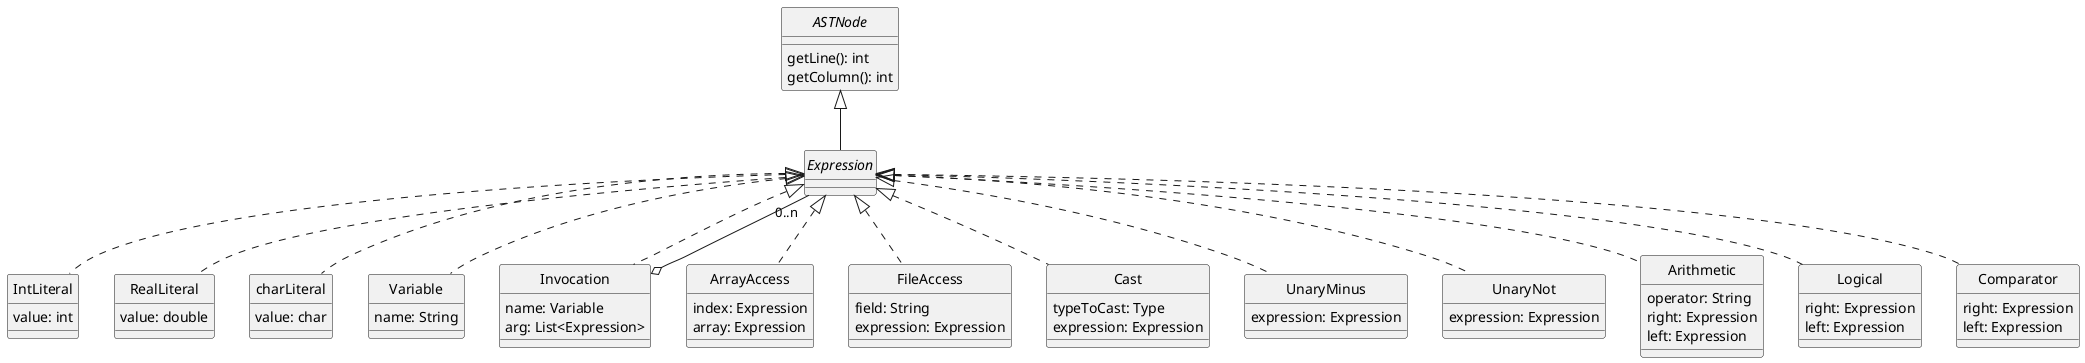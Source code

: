 @startuml Expressions
skinparam style strictuml
skinparam monochrome true


interface ASTNode {
    getLine(): int
    getColumn(): int
}

interface Expression

class IntLiteral {
    value: int
}

class RealLiteral {
    value: double
}

class charLiteral {
    value: char
}

class Variable {
    name: String
}

class Invocation {
    name: Variable
    arg: List<Expression>
}

class ArrayAccess {
    index: Expression
    array: Expression

}




class FileAccess {
    field: String
    expression: Expression
}



class Cast{
    typeToCast: Type
    expression: Expression
}

class UnaryMinus {
    expression: Expression
}

class UnaryNot {
    expression: Expression
}

class Arithmetic {
    operator: String
    right: Expression
    left: Expression
}
class Logical {

    right: Expression
    left: Expression

}

class Comparator {
    right: Expression
    left: Expression
}


Invocation o-- "0..n" Expression


Expression <|.. Invocation



ASTNode <|-- Expression
Expression <|.. IntLiteral
Expression <|.. RealLiteral
Expression <|.. charLiteral
Expression <|.. Variable
Expression <|.. Cast
Expression <|.. UnaryMinus
Expression <|.. UnaryNot

Expression <|.. FileAccess
Expression <|.. Arithmetic
Expression <|.. Logical

Expression <|.. Comparator

Expression <|.. ArrayAccess



@enduml
